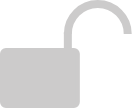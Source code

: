 <mxfile version="14.6.13" type="device"><diagram id="AoiafwVrH1IWW0QFLxcw" name="Seite-1"><mxGraphModel dx="1086" dy="4473" grid="1" gridSize="10" guides="1" tooltips="1" connect="1" arrows="1" fold="1" page="1" pageScale="1" pageWidth="827" pageHeight="1169" math="0" shadow="0"><root><mxCell id="0"/><mxCell id="1" parent="0"/><mxCell id="aePXTvJQs4wfH3yvSJsH-1" value="" style="group;aspect=fixed;" vertex="1" connectable="0" parent="1"><mxGeometry x="40" y="-3480" width="62.86" height="51" as="geometry"/></mxCell><mxCell id="aePXTvJQs4wfH3yvSJsH-2" value="" style="endArrow=none;html=1;fontSize=12;verticalAlign=top;strokeWidth=4;fillColor=#7FBA42;rounded=1;targetPerimeterSpacing=0;strokeColor=#CCCBCB;" edge="1" parent="aePXTvJQs4wfH3yvSJsH-1"><mxGeometry width="50" height="50" relative="1" as="geometry"><mxPoint x="32.927" y="23.948" as="sourcePoint"/><mxPoint x="32.927" y="13.97" as="targetPoint"/></mxGeometry></mxCell><mxCell id="aePXTvJQs4wfH3yvSJsH-3" value="" style="verticalLabelPosition=bottom;verticalAlign=top;html=1;shape=mxgraph.basic.arc;startAngle=0.5;endAngle=0;strokeWidth=4;rotation=90;fillColor=#CCCBCB;strokeColor=#CCCBCB;" vertex="1" parent="aePXTvJQs4wfH3yvSJsH-1"><mxGeometry x="32.927" width="29.933" height="29.935" as="geometry"/></mxCell><mxCell id="aePXTvJQs4wfH3yvSJsH-4" value="" style="rounded=1;whiteSpace=wrap;html=1;strokeWidth=2;arcSize=7;fillColor=#CCCBCB;strokeColor=#CCCBCB;" vertex="1" parent="aePXTvJQs4wfH3yvSJsH-1"><mxGeometry y="22.95" width="37.916" height="28.05" as="geometry"/></mxCell></root></mxGraphModel></diagram></mxfile>
